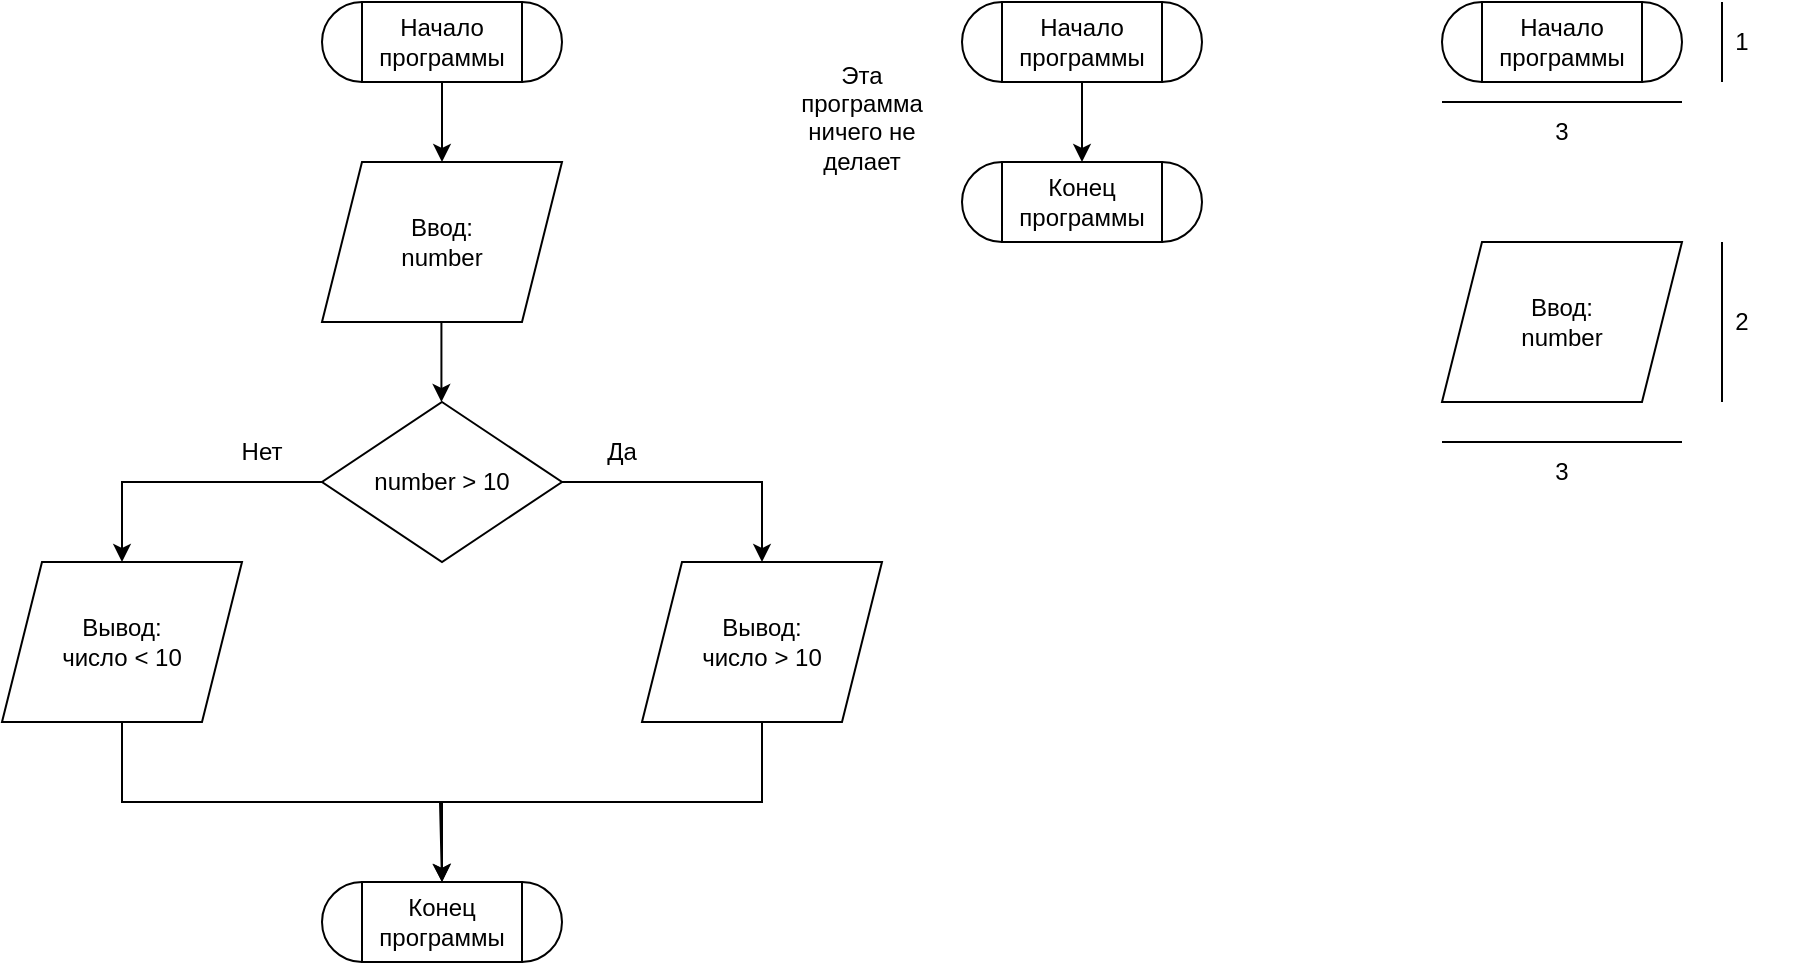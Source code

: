 <mxfile version="24.7.16">
  <diagram name="Страница — 1" id="NplrFtYmamc2VlKEvmgJ">
    <mxGraphModel dx="683" dy="396" grid="1" gridSize="10" guides="1" tooltips="1" connect="1" arrows="1" fold="1" page="1" pageScale="1" pageWidth="827" pageHeight="1169" background="none" math="0" shadow="0">
      <root>
        <mxCell id="0" />
        <mxCell id="1" parent="0" />
        <mxCell id="ZalRbmnKcGfSmtg5pph2-5" value="" style="ellipse;whiteSpace=wrap;html=1;aspect=fixed;" vertex="1" parent="1">
          <mxGeometry x="280" y="280" width="40" height="40" as="geometry" />
        </mxCell>
        <mxCell id="ZalRbmnKcGfSmtg5pph2-6" value="" style="ellipse;whiteSpace=wrap;html=1;aspect=fixed;" vertex="1" parent="1">
          <mxGeometry x="360" y="280" width="40" height="40" as="geometry" />
        </mxCell>
        <mxCell id="ZalRbmnKcGfSmtg5pph2-7" value="Начало программы" style="rounded=0;whiteSpace=wrap;html=1;" vertex="1" parent="1">
          <mxGeometry x="300" y="280" width="80" height="40" as="geometry" />
        </mxCell>
        <mxCell id="ZalRbmnKcGfSmtg5pph2-8" value="" style="endArrow=classic;html=1;rounded=0;exitX=0.5;exitY=1;exitDx=0;exitDy=0;" edge="1" parent="1" source="ZalRbmnKcGfSmtg5pph2-7">
          <mxGeometry width="50" height="50" relative="1" as="geometry">
            <mxPoint x="350" y="350" as="sourcePoint" />
            <mxPoint x="340" y="360" as="targetPoint" />
          </mxGeometry>
        </mxCell>
        <mxCell id="ZalRbmnKcGfSmtg5pph2-9" value="Ввод:&lt;br&gt;number" style="shape=parallelogram;perimeter=parallelogramPerimeter;whiteSpace=wrap;html=1;fixedSize=1;" vertex="1" parent="1">
          <mxGeometry x="280" y="360" width="120" height="80" as="geometry" />
        </mxCell>
        <mxCell id="ZalRbmnKcGfSmtg5pph2-10" value="" style="ellipse;whiteSpace=wrap;html=1;aspect=fixed;" vertex="1" parent="1">
          <mxGeometry x="280" y="720" width="40" height="40" as="geometry" />
        </mxCell>
        <mxCell id="ZalRbmnKcGfSmtg5pph2-11" value="" style="ellipse;whiteSpace=wrap;html=1;aspect=fixed;" vertex="1" parent="1">
          <mxGeometry x="360" y="720" width="40" height="40" as="geometry" />
        </mxCell>
        <mxCell id="ZalRbmnKcGfSmtg5pph2-12" value="Конец программы" style="rounded=0;whiteSpace=wrap;html=1;" vertex="1" parent="1">
          <mxGeometry x="300" y="720" width="80" height="40" as="geometry" />
        </mxCell>
        <mxCell id="ZalRbmnKcGfSmtg5pph2-13" value="" style="endArrow=classic;html=1;rounded=0;exitX=0.5;exitY=1;exitDx=0;exitDy=0;" edge="1" parent="1">
          <mxGeometry width="50" height="50" relative="1" as="geometry">
            <mxPoint x="339.71" y="440" as="sourcePoint" />
            <mxPoint x="339.71" y="480" as="targetPoint" />
          </mxGeometry>
        </mxCell>
        <mxCell id="ZalRbmnKcGfSmtg5pph2-14" value="number &amp;gt; 10" style="rhombus;whiteSpace=wrap;html=1;" vertex="1" parent="1">
          <mxGeometry x="280" y="480" width="120" height="80" as="geometry" />
        </mxCell>
        <mxCell id="ZalRbmnKcGfSmtg5pph2-15" value="" style="endArrow=classic;html=1;rounded=0;entryX=0.5;entryY=0;entryDx=0;entryDy=0;" edge="1" parent="1" target="ZalRbmnKcGfSmtg5pph2-16">
          <mxGeometry width="50" height="50" relative="1" as="geometry">
            <mxPoint x="400" y="520" as="sourcePoint" />
            <mxPoint x="480" y="560" as="targetPoint" />
            <Array as="points">
              <mxPoint x="500" y="520" />
            </Array>
          </mxGeometry>
        </mxCell>
        <mxCell id="ZalRbmnKcGfSmtg5pph2-16" value="Вывод:&lt;div&gt;число &amp;gt; 10&lt;/div&gt;" style="shape=parallelogram;perimeter=parallelogramPerimeter;whiteSpace=wrap;html=1;fixedSize=1;" vertex="1" parent="1">
          <mxGeometry x="440" y="560" width="120" height="80" as="geometry" />
        </mxCell>
        <mxCell id="ZalRbmnKcGfSmtg5pph2-17" value="Вывод:&lt;div&gt;число &amp;lt; 10&lt;/div&gt;" style="shape=parallelogram;perimeter=parallelogramPerimeter;whiteSpace=wrap;html=1;fixedSize=1;" vertex="1" parent="1">
          <mxGeometry x="120" y="560" width="120" height="80" as="geometry" />
        </mxCell>
        <mxCell id="ZalRbmnKcGfSmtg5pph2-18" value="" style="endArrow=classic;html=1;rounded=0;entryX=0.5;entryY=0;entryDx=0;entryDy=0;exitX=0;exitY=0.5;exitDx=0;exitDy=0;" edge="1" parent="1" source="ZalRbmnKcGfSmtg5pph2-14" target="ZalRbmnKcGfSmtg5pph2-17">
          <mxGeometry width="50" height="50" relative="1" as="geometry">
            <mxPoint x="410" y="530" as="sourcePoint" />
            <mxPoint x="510" y="570" as="targetPoint" />
            <Array as="points">
              <mxPoint x="180" y="520" />
            </Array>
          </mxGeometry>
        </mxCell>
        <mxCell id="ZalRbmnKcGfSmtg5pph2-19" value="" style="endArrow=classic;html=1;rounded=0;exitX=0.5;exitY=1;exitDx=0;exitDy=0;entryX=0.5;entryY=0;entryDx=0;entryDy=0;" edge="1" parent="1" source="ZalRbmnKcGfSmtg5pph2-17" target="ZalRbmnKcGfSmtg5pph2-12">
          <mxGeometry width="50" height="50" relative="1" as="geometry">
            <mxPoint x="240" y="680" as="sourcePoint" />
            <mxPoint x="390" y="710" as="targetPoint" />
            <Array as="points">
              <mxPoint x="180" y="680" />
              <mxPoint x="339" y="680" />
            </Array>
          </mxGeometry>
        </mxCell>
        <mxCell id="ZalRbmnKcGfSmtg5pph2-20" value="" style="endArrow=classic;html=1;rounded=0;exitX=0.5;exitY=1;exitDx=0;exitDy=0;entryX=0.5;entryY=0;entryDx=0;entryDy=0;" edge="1" parent="1" source="ZalRbmnKcGfSmtg5pph2-16" target="ZalRbmnKcGfSmtg5pph2-12">
          <mxGeometry width="50" height="50" relative="1" as="geometry">
            <mxPoint x="190" y="650" as="sourcePoint" />
            <mxPoint x="340" y="710" as="targetPoint" />
            <Array as="points">
              <mxPoint x="500" y="680" />
              <mxPoint x="340" y="680" />
            </Array>
          </mxGeometry>
        </mxCell>
        <mxCell id="ZalRbmnKcGfSmtg5pph2-21" value="" style="ellipse;whiteSpace=wrap;html=1;aspect=fixed;" vertex="1" parent="1">
          <mxGeometry x="840" y="280" width="40" height="40" as="geometry" />
        </mxCell>
        <mxCell id="ZalRbmnKcGfSmtg5pph2-22" value="" style="ellipse;whiteSpace=wrap;html=1;aspect=fixed;" vertex="1" parent="1">
          <mxGeometry x="920" y="280" width="40" height="40" as="geometry" />
        </mxCell>
        <mxCell id="ZalRbmnKcGfSmtg5pph2-23" value="Начало программы" style="rounded=0;whiteSpace=wrap;html=1;" vertex="1" parent="1">
          <mxGeometry x="860" y="280" width="80" height="40" as="geometry" />
        </mxCell>
        <mxCell id="ZalRbmnKcGfSmtg5pph2-25" value="Ввод:&lt;br&gt;number" style="shape=parallelogram;perimeter=parallelogramPerimeter;whiteSpace=wrap;html=1;fixedSize=1;" vertex="1" parent="1">
          <mxGeometry x="840" y="400" width="120" height="80" as="geometry" />
        </mxCell>
        <mxCell id="ZalRbmnKcGfSmtg5pph2-26" value="" style="endArrow=none;html=1;rounded=0;" edge="1" parent="1">
          <mxGeometry width="50" height="50" relative="1" as="geometry">
            <mxPoint x="840" y="330" as="sourcePoint" />
            <mxPoint x="960" y="330" as="targetPoint" />
          </mxGeometry>
        </mxCell>
        <mxCell id="ZalRbmnKcGfSmtg5pph2-27" value="" style="endArrow=none;html=1;rounded=0;" edge="1" parent="1">
          <mxGeometry width="50" height="50" relative="1" as="geometry">
            <mxPoint x="980" y="280" as="sourcePoint" />
            <mxPoint x="980" y="320" as="targetPoint" />
          </mxGeometry>
        </mxCell>
        <mxCell id="ZalRbmnKcGfSmtg5pph2-28" value="" style="endArrow=none;html=1;rounded=0;" edge="1" parent="1">
          <mxGeometry width="50" height="50" relative="1" as="geometry">
            <mxPoint x="980" y="400" as="sourcePoint" />
            <mxPoint x="980" y="480" as="targetPoint" />
          </mxGeometry>
        </mxCell>
        <mxCell id="ZalRbmnKcGfSmtg5pph2-29" value="" style="endArrow=none;html=1;rounded=0;" edge="1" parent="1">
          <mxGeometry width="50" height="50" relative="1" as="geometry">
            <mxPoint x="840" y="500" as="sourcePoint" />
            <mxPoint x="960" y="500" as="targetPoint" />
          </mxGeometry>
        </mxCell>
        <mxCell id="ZalRbmnKcGfSmtg5pph2-30" value="3" style="text;html=1;align=center;verticalAlign=middle;whiteSpace=wrap;rounded=0;" vertex="1" parent="1">
          <mxGeometry x="870" y="330" width="60" height="30" as="geometry" />
        </mxCell>
        <mxCell id="ZalRbmnKcGfSmtg5pph2-31" value="1" style="text;html=1;align=center;verticalAlign=middle;whiteSpace=wrap;rounded=0;" vertex="1" parent="1">
          <mxGeometry x="960" y="285" width="60" height="30" as="geometry" />
        </mxCell>
        <mxCell id="ZalRbmnKcGfSmtg5pph2-32" value="2" style="text;html=1;align=center;verticalAlign=middle;whiteSpace=wrap;rounded=0;" vertex="1" parent="1">
          <mxGeometry x="960" y="425" width="60" height="30" as="geometry" />
        </mxCell>
        <mxCell id="ZalRbmnKcGfSmtg5pph2-33" value="3" style="text;html=1;align=center;verticalAlign=middle;whiteSpace=wrap;rounded=0;" vertex="1" parent="1">
          <mxGeometry x="870" y="500" width="60" height="30" as="geometry" />
        </mxCell>
        <mxCell id="ZalRbmnKcGfSmtg5pph2-34" value="Да" style="text;html=1;align=center;verticalAlign=middle;whiteSpace=wrap;rounded=0;" vertex="1" parent="1">
          <mxGeometry x="400" y="490" width="60" height="30" as="geometry" />
        </mxCell>
        <mxCell id="ZalRbmnKcGfSmtg5pph2-35" value="Нет" style="text;html=1;align=center;verticalAlign=middle;whiteSpace=wrap;rounded=0;" vertex="1" parent="1">
          <mxGeometry x="220" y="490" width="60" height="30" as="geometry" />
        </mxCell>
        <mxCell id="ZalRbmnKcGfSmtg5pph2-36" value="" style="ellipse;whiteSpace=wrap;html=1;aspect=fixed;" vertex="1" parent="1">
          <mxGeometry x="600" y="280" width="40" height="40" as="geometry" />
        </mxCell>
        <mxCell id="ZalRbmnKcGfSmtg5pph2-37" value="" style="ellipse;whiteSpace=wrap;html=1;aspect=fixed;" vertex="1" parent="1">
          <mxGeometry x="680" y="280" width="40" height="40" as="geometry" />
        </mxCell>
        <mxCell id="ZalRbmnKcGfSmtg5pph2-38" value="Начало программы" style="rounded=0;whiteSpace=wrap;html=1;" vertex="1" parent="1">
          <mxGeometry x="620" y="280" width="80" height="40" as="geometry" />
        </mxCell>
        <mxCell id="ZalRbmnKcGfSmtg5pph2-39" value="" style="endArrow=classic;html=1;rounded=0;exitX=0.5;exitY=1;exitDx=0;exitDy=0;" edge="1" parent="1" source="ZalRbmnKcGfSmtg5pph2-38">
          <mxGeometry width="50" height="50" relative="1" as="geometry">
            <mxPoint x="670" y="350" as="sourcePoint" />
            <mxPoint x="660" y="360" as="targetPoint" />
          </mxGeometry>
        </mxCell>
        <mxCell id="ZalRbmnKcGfSmtg5pph2-40" value="" style="ellipse;whiteSpace=wrap;html=1;aspect=fixed;" vertex="1" parent="1">
          <mxGeometry x="600" y="360" width="40" height="40" as="geometry" />
        </mxCell>
        <mxCell id="ZalRbmnKcGfSmtg5pph2-41" value="" style="ellipse;whiteSpace=wrap;html=1;aspect=fixed;" vertex="1" parent="1">
          <mxGeometry x="680" y="360" width="40" height="40" as="geometry" />
        </mxCell>
        <mxCell id="ZalRbmnKcGfSmtg5pph2-42" value="Конец программы" style="rounded=0;whiteSpace=wrap;html=1;" vertex="1" parent="1">
          <mxGeometry x="620" y="360" width="80" height="40" as="geometry" />
        </mxCell>
        <mxCell id="ZalRbmnKcGfSmtg5pph2-43" value="Эта программа ничего не делает&lt;div&gt;&lt;br&gt;&lt;/div&gt;" style="text;html=1;align=center;verticalAlign=middle;whiteSpace=wrap;rounded=0;" vertex="1" parent="1">
          <mxGeometry x="520" y="330" width="60" height="30" as="geometry" />
        </mxCell>
      </root>
    </mxGraphModel>
  </diagram>
</mxfile>
